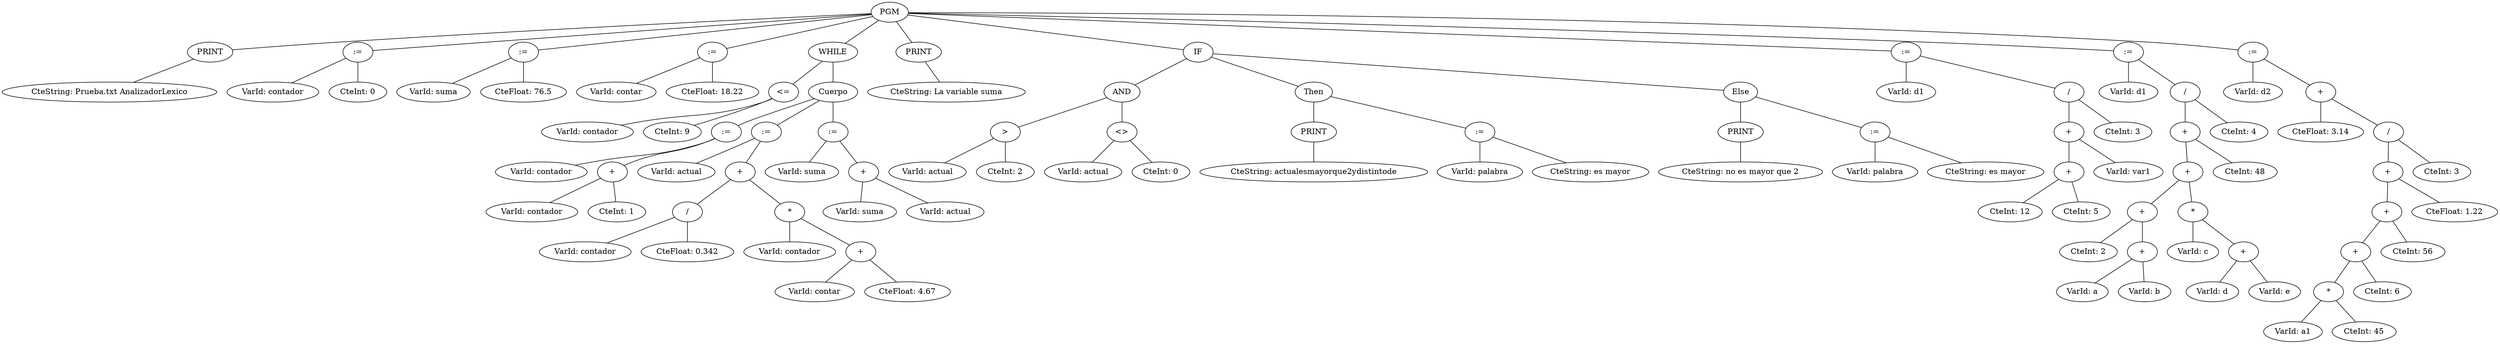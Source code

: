 graph G {nodo_programa [label="PGM"]
nodo_2003749087 [label="PRINT"]
nodo_programa -- nodo_2003749087
nodo_1198108795 [label="CteString: Prueba.txt AnalizadorLexico"]
nodo_2003749087 -- nodo_1198108795
nodo_214126413 [label=":="]
nodo_programa -- nodo_214126413
nodo_396873410 [label="VarId: contador"]
nodo_214126413 -- nodo_396873410
nodo_1706234378 [label="CteInt: 0"]
nodo_214126413 -- nodo_1706234378
nodo_1867750575 [label=":="]
nodo_programa -- nodo_1867750575
nodo_2046562095 [label="VarId: suma"]
nodo_1867750575 -- nodo_2046562095
nodo_1342443276 [label="CteFloat: 76.5"]
nodo_1867750575 -- nodo_1342443276
nodo_1587487668 [label=":="]
nodo_programa -- nodo_1587487668
nodo_1199823423 [label="VarId: contar"]
nodo_1587487668 -- nodo_1199823423
nodo_932172204 [label="CteFloat: 18.22"]
nodo_1587487668 -- nodo_932172204
nodo_1225358173 [label="WHILE"]
nodo_programa -- nodo_1225358173
nodo_1848402763 [label="<="]
nodo_1225358173 -- nodo_1848402763
nodo_933699219 [label="VarId: contador"]
nodo_1848402763 -- nodo_933699219
nodo_2121055098 [label="CteInt: 9"]
nodo_1848402763 -- nodo_2121055098
nodo_2084435065 [label="Cuerpo"]
nodo_1225358173 -- nodo_2084435065
nodo_1896277646 [label=":="]
nodo_2084435065 -- nodo_1896277646
nodo_2128227771 [label="VarId: contador"]
nodo_1896277646 -- nodo_2128227771
nodo_1702297201 [label="+"]
nodo_1896277646 -- nodo_1702297201
nodo_1996181658 [label="VarId: contador"]
nodo_1702297201 -- nodo_1996181658
nodo_806353501 [label="CteInt: 1"]
nodo_1702297201 -- nodo_806353501
nodo_521645586 [label=":="]
nodo_2084435065 -- nodo_521645586
nodo_1296064247 [label="VarId: actual"]
nodo_521645586 -- nodo_1296064247
nodo_1637070917 [label="+"]
nodo_521645586 -- nodo_1637070917
nodo_780237624 [label="/"]
nodo_1637070917 -- nodo_780237624
nodo_205797316 [label="VarId: contador"]
nodo_780237624 -- nodo_205797316
nodo_1128032093 [label="CteFloat: 0.342"]
nodo_780237624 -- nodo_1128032093
nodo_1066516207 [label="*"]
nodo_1637070917 -- nodo_1066516207
nodo_443308702 [label="VarId: contador"]
nodo_1066516207 -- nodo_443308702
nodo_935044096 [label="+"]
nodo_1066516207 -- nodo_935044096
nodo_396180261 [label="VarId: contar"]
nodo_935044096 -- nodo_396180261
nodo_625576447 [label="CteFloat: 4.67"]
nodo_935044096 -- nodo_625576447
nodo_1560911714 [label=":="]
nodo_2084435065 -- nodo_1560911714
nodo_939047783 [label="VarId: suma"]
nodo_1560911714 -- nodo_939047783
nodo_1237514926 [label="+"]
nodo_1560911714 -- nodo_1237514926
nodo_548246552 [label="VarId: suma"]
nodo_1237514926 -- nodo_548246552
nodo_835648992 [label="VarId: actual"]
nodo_1237514926 -- nodo_835648992
nodo_1134517053 [label="PRINT"]
nodo_programa -- nodo_1134517053
nodo_492228202 [label="CteString: La variable suma"]
nodo_1134517053 -- nodo_492228202
nodo_1368884364 [label="IF"]
nodo_programa -- nodo_1368884364
nodo_401625763 [label="AND"]
nodo_1368884364 -- nodo_401625763
nodo_772777427 [label=">"]
nodo_401625763 -- nodo_772777427
nodo_83954662 [label="VarId: actual"]
nodo_772777427 -- nodo_83954662
nodo_1751075886 [label="CteInt: 2"]
nodo_772777427 -- nodo_1751075886
nodo_2108649164 [label="<>"]
nodo_401625763 -- nodo_2108649164
nodo_777874839 [label="VarId: actual"]
nodo_2108649164 -- nodo_777874839
nodo_596512129 [label="CteInt: 0"]
nodo_2108649164 -- nodo_596512129
nodo_824318946 [label="Then"]
nodo_1368884364 -- nodo_824318946
nodo_930990596 [label="PRINT"]
nodo_824318946 -- nodo_930990596
nodo_1921595561 [label="CteString: actualesmayorque2ydistintode"]
nodo_930990596 -- nodo_1921595561
nodo_565760380 [label=":="]
nodo_824318946 -- nodo_565760380
nodo_6566818 [label="VarId: palabra"]
nodo_565760380 -- nodo_6566818
nodo_1494279232 [label="CteString: es mayor"]
nodo_565760380 -- nodo_1494279232
nodo_1650967483 [label="Else"]
nodo_1368884364 -- nodo_1650967483
nodo_87285178 [label="PRINT"]
nodo_1650967483 -- nodo_87285178
nodo_610998173 [label="CteString: no es mayor que 2"]
nodo_87285178 -- nodo_610998173
nodo_2047329716 [label=":="]
nodo_1650967483 -- nodo_2047329716
nodo_648129364 [label="VarId: palabra"]
nodo_2047329716 -- nodo_648129364
nodo_1029991479 [label="CteString: es mayor"]
nodo_2047329716 -- nodo_1029991479
nodo_1104106489 [label=":="]
nodo_programa -- nodo_1104106489
nodo_94438417 [label="VarId: d1"]
nodo_1104106489 -- nodo_94438417
nodo_787604730 [label="/"]
nodo_1104106489 -- nodo_787604730
nodo_193064360 [label="+"]
nodo_787604730 -- nodo_193064360
nodo_109961541 [label="+"]
nodo_193064360 -- nodo_109961541
nodo_1190654826 [label="CteInt: 12"]
nodo_109961541 -- nodo_1190654826
nodo_1109371569 [label="CteInt: 5"]
nodo_109961541 -- nodo_1109371569
nodo_728890494 [label="VarId: var1"]
nodo_193064360 -- nodo_728890494
nodo_1558600329 [label="CteInt: 3"]
nodo_787604730 -- nodo_1558600329
nodo_636718812 [label=":="]
nodo_programa -- nodo_636718812
nodo_445051633 [label="VarId: d1"]
nodo_636718812 -- nodo_445051633
nodo_1051754451 [label="/"]
nodo_636718812 -- nodo_1051754451
nodo_1349277854 [label="+"]
nodo_1051754451 -- nodo_1349277854
nodo_1775282465 [label="+"]
nodo_1349277854 -- nodo_1775282465
nodo_1147985808 [label="+"]
nodo_1775282465 -- nodo_1147985808
nodo_1267032364 [label="CteInt: 2"]
nodo_1147985808 -- nodo_1267032364
nodo_661672156 [label="+"]
nodo_1147985808 -- nodo_661672156
nodo_96639997 [label="VarId: a"]
nodo_661672156 -- nodo_96639997
nodo_128893786 [label="VarId: b"]
nodo_661672156 -- nodo_128893786
nodo_1732398722 [label="*"]
nodo_1775282465 -- nodo_1732398722
nodo_1108411398 [label="VarId: c"]
nodo_1732398722 -- nodo_1108411398
nodo_1394438858 [label="+"]
nodo_1732398722 -- nodo_1394438858
nodo_584634336 [label="VarId: d"]
nodo_1394438858 -- nodo_584634336
nodo_1469821799 [label="VarId: e"]
nodo_1394438858 -- nodo_1469821799
nodo_501263526 [label="CteInt: 48"]
nodo_1349277854 -- nodo_501263526
nodo_626202354 [label="CteInt: 4"]
nodo_1051754451 -- nodo_626202354
nodo_1099983479 [label=":="]
nodo_programa -- nodo_1099983479
nodo_1268447657 [label="VarId: d2"]
nodo_1099983479 -- nodo_1268447657
nodo_1401420256 [label="+"]
nodo_1099983479 -- nodo_1401420256
nodo_1851691492 [label="CteFloat: 3.14"]
nodo_1401420256 -- nodo_1851691492
nodo_752848266 [label="/"]
nodo_1401420256 -- nodo_752848266
nodo_815033865 [label="+"]
nodo_752848266 -- nodo_815033865
nodo_1555093762 [label="+"]
nodo_815033865 -- nodo_1555093762
nodo_379110473 [label="+"]
nodo_1555093762 -- nodo_379110473
nodo_99550389 [label="*"]
nodo_379110473 -- nodo_99550389
nodo_1598924227 [label="VarId: a1"]
nodo_99550389 -- nodo_1598924227
nodo_1144748369 [label="CteInt: 45"]
nodo_99550389 -- nodo_1144748369
nodo_340870931 [label="CteInt: 6"]
nodo_379110473 -- nodo_340870931
nodo_1768305536 [label="CteInt: 56"]
nodo_1555093762 -- nodo_1768305536
nodo_1530388690 [label="CteFloat: 1.22"]
nodo_815033865 -- nodo_1530388690
nodo_1146743572 [label="CteInt: 3"]
nodo_752848266 -- nodo_1146743572
}
